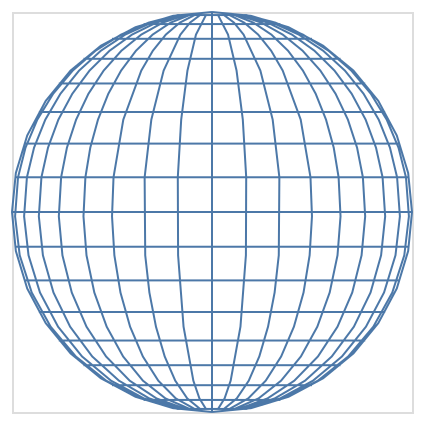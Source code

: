 {
  "$schema": "https://vega.github.io/schema/vega/v5.json",
  "autosize": "pad",
  "padding": 5,
  "width": 200,
  "height": 200,
  "style": "cell",
  "data": [{"name": "source_0", "transform": [{"type": "graticule"}]}],
  "projections": [
    {
      "name": "projection",
      "size": {"signal": "[width, height]"},
      "fit": {"signal": "data('source_0')"},
      "type": "orthographic"
    }
  ],
  "marks": [
    {
      "name": "marks",
      "type": "shape",
      "style": ["geoshape"],
      "from": {"data": "source_0"},
      "encode": {
        "update": {
          "stroke": {"value": "#4c78a8"},
          "fill": {"value": "transparent"}
        }
      },
      "transform": [{"type": "geoshape", "projection": "projection"}]
    }
  ]
}
